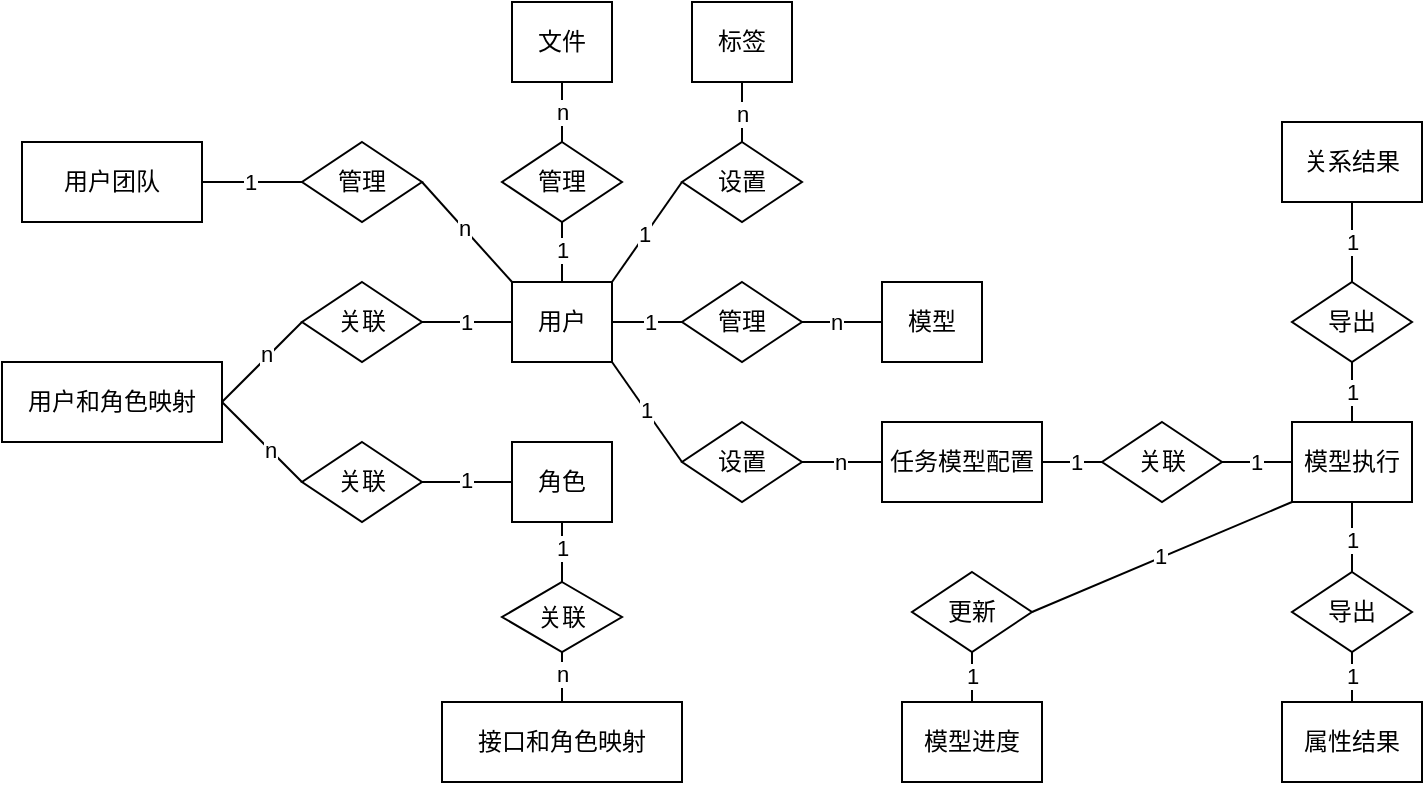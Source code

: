 <mxfile version="24.0.2" type="github">
  <diagram id="R2lEEEUBdFMjLlhIrx00" name="Page-1">
    <mxGraphModel dx="901" dy="576" grid="0" gridSize="10" guides="1" tooltips="1" connect="1" arrows="1" fold="1" page="1" pageScale="1" pageWidth="850" pageHeight="1100" math="0" shadow="0" extFonts="Permanent Marker^https://fonts.googleapis.com/css?family=Permanent+Marker">
      <root>
        <mxCell id="0" />
        <mxCell id="1" parent="0" />
        <mxCell id="DumxdfxMkPSyO-a3eqvk-1" value="模型进度" style="rounded=0;whiteSpace=wrap;html=1;" vertex="1" parent="1">
          <mxGeometry x="527" y="653" width="70" height="40" as="geometry" />
        </mxCell>
        <mxCell id="DumxdfxMkPSyO-a3eqvk-2" value="模型" style="rounded=0;whiteSpace=wrap;html=1;" vertex="1" parent="1">
          <mxGeometry x="517" y="443" width="50" height="40" as="geometry" />
        </mxCell>
        <mxCell id="DumxdfxMkPSyO-a3eqvk-4" value="模型执行" style="rounded=0;whiteSpace=wrap;html=1;" vertex="1" parent="1">
          <mxGeometry x="722" y="513" width="60" height="40" as="geometry" />
        </mxCell>
        <mxCell id="DumxdfxMkPSyO-a3eqvk-5" value="任务模型配置" style="rounded=0;whiteSpace=wrap;html=1;" vertex="1" parent="1">
          <mxGeometry x="517" y="513" width="80" height="40" as="geometry" />
        </mxCell>
        <mxCell id="DumxdfxMkPSyO-a3eqvk-6" value="关系结果" style="rounded=0;whiteSpace=wrap;html=1;" vertex="1" parent="1">
          <mxGeometry x="717" y="363" width="70" height="40" as="geometry" />
        </mxCell>
        <mxCell id="DumxdfxMkPSyO-a3eqvk-7" value="属性结果" style="rounded=0;whiteSpace=wrap;html=1;" vertex="1" parent="1">
          <mxGeometry x="717" y="653" width="70" height="40" as="geometry" />
        </mxCell>
        <mxCell id="DumxdfxMkPSyO-a3eqvk-8" value="标签" style="rounded=0;whiteSpace=wrap;html=1;" vertex="1" parent="1">
          <mxGeometry x="422" y="303" width="50" height="40" as="geometry" />
        </mxCell>
        <mxCell id="DumxdfxMkPSyO-a3eqvk-9" value="文件" style="rounded=0;whiteSpace=wrap;html=1;" vertex="1" parent="1">
          <mxGeometry x="332" y="303" width="50" height="40" as="geometry" />
        </mxCell>
        <mxCell id="DumxdfxMkPSyO-a3eqvk-10" value="用户团队" style="rounded=0;whiteSpace=wrap;html=1;" vertex="1" parent="1">
          <mxGeometry x="87" y="373" width="90" height="40" as="geometry" />
        </mxCell>
        <mxCell id="DumxdfxMkPSyO-a3eqvk-11" value="用户和角色映射" style="rounded=0;whiteSpace=wrap;html=1;" vertex="1" parent="1">
          <mxGeometry x="77" y="483" width="110" height="40" as="geometry" />
        </mxCell>
        <mxCell id="DumxdfxMkPSyO-a3eqvk-12" value="接口和角色映射" style="rounded=0;whiteSpace=wrap;html=1;" vertex="1" parent="1">
          <mxGeometry x="297" y="653" width="120" height="40" as="geometry" />
        </mxCell>
        <mxCell id="DumxdfxMkPSyO-a3eqvk-13" value="角色" style="rounded=0;whiteSpace=wrap;html=1;" vertex="1" parent="1">
          <mxGeometry x="332" y="523" width="50" height="40" as="geometry" />
        </mxCell>
        <mxCell id="DumxdfxMkPSyO-a3eqvk-14" value="用户" style="rounded=0;whiteSpace=wrap;html=1;" vertex="1" parent="1">
          <mxGeometry x="332" y="443" width="50" height="40" as="geometry" />
        </mxCell>
        <mxCell id="DumxdfxMkPSyO-a3eqvk-15" value="关联" style="rhombus;whiteSpace=wrap;html=1;" vertex="1" parent="1">
          <mxGeometry x="227" y="443" width="60" height="40" as="geometry" />
        </mxCell>
        <mxCell id="DumxdfxMkPSyO-a3eqvk-16" value="关联" style="rhombus;whiteSpace=wrap;html=1;" vertex="1" parent="1">
          <mxGeometry x="227" y="523" width="60" height="40" as="geometry" />
        </mxCell>
        <mxCell id="DumxdfxMkPSyO-a3eqvk-17" value="" style="endArrow=none;html=1;rounded=0;exitX=1;exitY=0.5;exitDx=0;exitDy=0;entryX=0;entryY=0.5;entryDx=0;entryDy=0;" edge="1" parent="1" source="DumxdfxMkPSyO-a3eqvk-11" target="DumxdfxMkPSyO-a3eqvk-15">
          <mxGeometry width="50" height="50" relative="1" as="geometry">
            <mxPoint x="377" y="533" as="sourcePoint" />
            <mxPoint x="427" y="483" as="targetPoint" />
          </mxGeometry>
        </mxCell>
        <mxCell id="DumxdfxMkPSyO-a3eqvk-56" value="n" style="edgeLabel;html=1;align=center;verticalAlign=middle;resizable=0;points=[];" vertex="1" connectable="0" parent="DumxdfxMkPSyO-a3eqvk-17">
          <mxGeometry x="0.171" y="2" relative="1" as="geometry">
            <mxPoint as="offset" />
          </mxGeometry>
        </mxCell>
        <mxCell id="DumxdfxMkPSyO-a3eqvk-18" value="" style="endArrow=none;html=1;rounded=0;exitX=1;exitY=0.5;exitDx=0;exitDy=0;entryX=0;entryY=0.5;entryDx=0;entryDy=0;" edge="1" parent="1" source="DumxdfxMkPSyO-a3eqvk-11" target="DumxdfxMkPSyO-a3eqvk-16">
          <mxGeometry width="50" height="50" relative="1" as="geometry">
            <mxPoint x="197" y="503" as="sourcePoint" />
            <mxPoint x="267" y="448" as="targetPoint" />
          </mxGeometry>
        </mxCell>
        <mxCell id="DumxdfxMkPSyO-a3eqvk-59" value="n" style="edgeLabel;html=1;align=center;verticalAlign=middle;resizable=0;points=[];" vertex="1" connectable="0" parent="DumxdfxMkPSyO-a3eqvk-18">
          <mxGeometry x="0.175" relative="1" as="geometry">
            <mxPoint as="offset" />
          </mxGeometry>
        </mxCell>
        <mxCell id="DumxdfxMkPSyO-a3eqvk-19" value="" style="endArrow=none;html=1;rounded=0;exitX=1;exitY=0.5;exitDx=0;exitDy=0;entryX=0;entryY=0.5;entryDx=0;entryDy=0;" edge="1" parent="1" source="DumxdfxMkPSyO-a3eqvk-15" target="DumxdfxMkPSyO-a3eqvk-14">
          <mxGeometry width="50" height="50" relative="1" as="geometry">
            <mxPoint x="197" y="513" as="sourcePoint" />
            <mxPoint x="267" y="448" as="targetPoint" />
          </mxGeometry>
        </mxCell>
        <mxCell id="DumxdfxMkPSyO-a3eqvk-57" value="1" style="edgeLabel;html=1;align=center;verticalAlign=middle;resizable=0;points=[];" vertex="1" connectable="0" parent="DumxdfxMkPSyO-a3eqvk-19">
          <mxGeometry x="-0.043" relative="1" as="geometry">
            <mxPoint as="offset" />
          </mxGeometry>
        </mxCell>
        <mxCell id="DumxdfxMkPSyO-a3eqvk-20" value="" style="endArrow=none;html=1;rounded=0;exitX=1;exitY=0.5;exitDx=0;exitDy=0;entryX=0;entryY=0.5;entryDx=0;entryDy=0;" edge="1" parent="1" source="DumxdfxMkPSyO-a3eqvk-16" target="DumxdfxMkPSyO-a3eqvk-13">
          <mxGeometry width="50" height="50" relative="1" as="geometry">
            <mxPoint x="377" y="448" as="sourcePoint" />
            <mxPoint x="427" y="448" as="targetPoint" />
          </mxGeometry>
        </mxCell>
        <mxCell id="DumxdfxMkPSyO-a3eqvk-60" value="1" style="edgeLabel;html=1;align=center;verticalAlign=middle;resizable=0;points=[];" vertex="1" connectable="0" parent="DumxdfxMkPSyO-a3eqvk-20">
          <mxGeometry x="-0.043" y="1" relative="1" as="geometry">
            <mxPoint as="offset" />
          </mxGeometry>
        </mxCell>
        <mxCell id="DumxdfxMkPSyO-a3eqvk-22" value="" style="endArrow=none;html=1;rounded=0;entryX=0.5;entryY=0;entryDx=0;entryDy=0;" edge="1" parent="1" source="DumxdfxMkPSyO-a3eqvk-23" target="DumxdfxMkPSyO-a3eqvk-12">
          <mxGeometry width="50" height="50" relative="1" as="geometry">
            <mxPoint x="292" y="548" as="sourcePoint" />
            <mxPoint x="342" y="548" as="targetPoint" />
          </mxGeometry>
        </mxCell>
        <mxCell id="DumxdfxMkPSyO-a3eqvk-78" value="n" style="edgeLabel;html=1;align=center;verticalAlign=middle;resizable=0;points=[];" vertex="1" connectable="0" parent="DumxdfxMkPSyO-a3eqvk-22">
          <mxGeometry x="-0.124" relative="1" as="geometry">
            <mxPoint as="offset" />
          </mxGeometry>
        </mxCell>
        <mxCell id="DumxdfxMkPSyO-a3eqvk-23" value="关联" style="rhombus;whiteSpace=wrap;html=1;" vertex="1" parent="1">
          <mxGeometry x="327" y="593" width="60" height="35" as="geometry" />
        </mxCell>
        <mxCell id="DumxdfxMkPSyO-a3eqvk-25" value="" style="endArrow=none;html=1;rounded=0;entryX=0.5;entryY=0;entryDx=0;entryDy=0;exitX=0.5;exitY=1;exitDx=0;exitDy=0;" edge="1" parent="1" source="DumxdfxMkPSyO-a3eqvk-13" target="DumxdfxMkPSyO-a3eqvk-23">
          <mxGeometry width="50" height="50" relative="1" as="geometry">
            <mxPoint x="447" y="688" as="sourcePoint" />
            <mxPoint x="447" y="713" as="targetPoint" />
          </mxGeometry>
        </mxCell>
        <mxCell id="DumxdfxMkPSyO-a3eqvk-77" value="1" style="edgeLabel;html=1;align=center;verticalAlign=middle;resizable=0;points=[];" vertex="1" connectable="0" parent="DumxdfxMkPSyO-a3eqvk-25">
          <mxGeometry x="-0.117" relative="1" as="geometry">
            <mxPoint as="offset" />
          </mxGeometry>
        </mxCell>
        <mxCell id="DumxdfxMkPSyO-a3eqvk-26" value="管理" style="rhombus;whiteSpace=wrap;html=1;" vertex="1" parent="1">
          <mxGeometry x="417" y="443" width="60" height="40" as="geometry" />
        </mxCell>
        <mxCell id="DumxdfxMkPSyO-a3eqvk-27" value="管理" style="rhombus;whiteSpace=wrap;html=1;" vertex="1" parent="1">
          <mxGeometry x="327" y="373" width="60" height="40" as="geometry" />
        </mxCell>
        <mxCell id="DumxdfxMkPSyO-a3eqvk-28" value="" style="endArrow=none;html=1;rounded=0;exitX=1;exitY=0.5;exitDx=0;exitDy=0;entryX=0;entryY=0.5;entryDx=0;entryDy=0;" edge="1" parent="1" source="DumxdfxMkPSyO-a3eqvk-14" target="DumxdfxMkPSyO-a3eqvk-26">
          <mxGeometry width="50" height="50" relative="1" as="geometry">
            <mxPoint x="407" y="493" as="sourcePoint" />
            <mxPoint x="452" y="493" as="targetPoint" />
          </mxGeometry>
        </mxCell>
        <mxCell id="DumxdfxMkPSyO-a3eqvk-65" value="1" style="edgeLabel;html=1;align=center;verticalAlign=middle;resizable=0;points=[];" vertex="1" connectable="0" parent="DumxdfxMkPSyO-a3eqvk-28">
          <mxGeometry x="0.049" relative="1" as="geometry">
            <mxPoint as="offset" />
          </mxGeometry>
        </mxCell>
        <mxCell id="DumxdfxMkPSyO-a3eqvk-29" value="" style="endArrow=none;html=1;rounded=0;exitX=1;exitY=0.5;exitDx=0;exitDy=0;entryX=0;entryY=0.5;entryDx=0;entryDy=0;" edge="1" parent="1" source="DumxdfxMkPSyO-a3eqvk-26" target="DumxdfxMkPSyO-a3eqvk-2">
          <mxGeometry width="50" height="50" relative="1" as="geometry">
            <mxPoint x="482" y="483" as="sourcePoint" />
            <mxPoint x="517" y="483" as="targetPoint" />
          </mxGeometry>
        </mxCell>
        <mxCell id="DumxdfxMkPSyO-a3eqvk-66" value="n" style="edgeLabel;html=1;align=center;verticalAlign=middle;resizable=0;points=[];" vertex="1" connectable="0" parent="DumxdfxMkPSyO-a3eqvk-29">
          <mxGeometry x="-0.153" relative="1" as="geometry">
            <mxPoint as="offset" />
          </mxGeometry>
        </mxCell>
        <mxCell id="DumxdfxMkPSyO-a3eqvk-30" value="" style="endArrow=none;html=1;rounded=0;exitX=0.5;exitY=1;exitDx=0;exitDy=0;" edge="1" parent="1" source="DumxdfxMkPSyO-a3eqvk-27" target="DumxdfxMkPSyO-a3eqvk-14">
          <mxGeometry width="50" height="50" relative="1" as="geometry">
            <mxPoint x="392" y="473" as="sourcePoint" />
            <mxPoint x="427" y="473" as="targetPoint" />
          </mxGeometry>
        </mxCell>
        <mxCell id="DumxdfxMkPSyO-a3eqvk-61" value="1" style="edgeLabel;html=1;align=center;verticalAlign=middle;resizable=0;points=[];" vertex="1" connectable="0" parent="DumxdfxMkPSyO-a3eqvk-30">
          <mxGeometry x="-0.063" relative="1" as="geometry">
            <mxPoint as="offset" />
          </mxGeometry>
        </mxCell>
        <mxCell id="DumxdfxMkPSyO-a3eqvk-31" value="" style="endArrow=none;html=1;rounded=0;exitX=0.5;exitY=1;exitDx=0;exitDy=0;entryX=0.5;entryY=0;entryDx=0;entryDy=0;" edge="1" parent="1" source="DumxdfxMkPSyO-a3eqvk-9" target="DumxdfxMkPSyO-a3eqvk-27">
          <mxGeometry width="50" height="50" relative="1" as="geometry">
            <mxPoint x="367" y="423" as="sourcePoint" />
            <mxPoint x="357" y="383" as="targetPoint" />
          </mxGeometry>
        </mxCell>
        <mxCell id="DumxdfxMkPSyO-a3eqvk-62" value="n" style="edgeLabel;html=1;align=center;verticalAlign=middle;resizable=0;points=[];" vertex="1" connectable="0" parent="DumxdfxMkPSyO-a3eqvk-31">
          <mxGeometry x="-0.009" relative="1" as="geometry">
            <mxPoint as="offset" />
          </mxGeometry>
        </mxCell>
        <mxCell id="DumxdfxMkPSyO-a3eqvk-32" value="设置" style="rhombus;whiteSpace=wrap;html=1;" vertex="1" parent="1">
          <mxGeometry x="417" y="373" width="60" height="40" as="geometry" />
        </mxCell>
        <mxCell id="DumxdfxMkPSyO-a3eqvk-33" value="" style="endArrow=none;html=1;rounded=0;exitX=0;exitY=0.5;exitDx=0;exitDy=0;entryX=1;entryY=0;entryDx=0;entryDy=0;" edge="1" parent="1" source="DumxdfxMkPSyO-a3eqvk-32" target="DumxdfxMkPSyO-a3eqvk-14">
          <mxGeometry width="50" height="50" relative="1" as="geometry">
            <mxPoint x="367" y="423" as="sourcePoint" />
            <mxPoint x="367" y="453" as="targetPoint" />
          </mxGeometry>
        </mxCell>
        <mxCell id="DumxdfxMkPSyO-a3eqvk-63" value="1" style="edgeLabel;html=1;align=center;verticalAlign=middle;resizable=0;points=[];" vertex="1" connectable="0" parent="DumxdfxMkPSyO-a3eqvk-33">
          <mxGeometry x="0.05" y="-1" relative="1" as="geometry">
            <mxPoint as="offset" />
          </mxGeometry>
        </mxCell>
        <mxCell id="DumxdfxMkPSyO-a3eqvk-34" value="" style="endArrow=none;html=1;rounded=0;exitX=0.5;exitY=1;exitDx=0;exitDy=0;entryX=0.5;entryY=0;entryDx=0;entryDy=0;" edge="1" parent="1" source="DumxdfxMkPSyO-a3eqvk-8" target="DumxdfxMkPSyO-a3eqvk-32">
          <mxGeometry width="50" height="50" relative="1" as="geometry">
            <mxPoint x="367" y="353" as="sourcePoint" />
            <mxPoint x="367" y="383" as="targetPoint" />
          </mxGeometry>
        </mxCell>
        <mxCell id="DumxdfxMkPSyO-a3eqvk-64" value="n" style="edgeLabel;html=1;align=center;verticalAlign=middle;resizable=0;points=[];" vertex="1" connectable="0" parent="DumxdfxMkPSyO-a3eqvk-34">
          <mxGeometry x="0.027" relative="1" as="geometry">
            <mxPoint as="offset" />
          </mxGeometry>
        </mxCell>
        <mxCell id="DumxdfxMkPSyO-a3eqvk-35" value="" style="endArrow=none;html=1;rounded=0;entryX=1;entryY=1;entryDx=0;entryDy=0;exitX=0;exitY=0.5;exitDx=0;exitDy=0;" edge="1" parent="1" source="DumxdfxMkPSyO-a3eqvk-36" target="DumxdfxMkPSyO-a3eqvk-14">
          <mxGeometry width="50" height="50" relative="1" as="geometry">
            <mxPoint x="447" y="533" as="sourcePoint" />
            <mxPoint x="387" y="483" as="targetPoint" />
          </mxGeometry>
        </mxCell>
        <mxCell id="DumxdfxMkPSyO-a3eqvk-67" value="1" style="edgeLabel;html=1;align=center;verticalAlign=middle;resizable=0;points=[];" vertex="1" connectable="0" parent="DumxdfxMkPSyO-a3eqvk-35">
          <mxGeometry x="0.047" relative="1" as="geometry">
            <mxPoint as="offset" />
          </mxGeometry>
        </mxCell>
        <mxCell id="DumxdfxMkPSyO-a3eqvk-36" value="设置" style="rhombus;whiteSpace=wrap;html=1;" vertex="1" parent="1">
          <mxGeometry x="417" y="513" width="60" height="40" as="geometry" />
        </mxCell>
        <mxCell id="DumxdfxMkPSyO-a3eqvk-37" value="" style="endArrow=none;html=1;rounded=0;exitX=1;exitY=0.5;exitDx=0;exitDy=0;entryX=0;entryY=0.5;entryDx=0;entryDy=0;" edge="1" parent="1" source="DumxdfxMkPSyO-a3eqvk-36" target="DumxdfxMkPSyO-a3eqvk-5">
          <mxGeometry width="50" height="50" relative="1" as="geometry">
            <mxPoint x="487" y="473" as="sourcePoint" />
            <mxPoint x="527" y="473" as="targetPoint" />
          </mxGeometry>
        </mxCell>
        <mxCell id="DumxdfxMkPSyO-a3eqvk-68" value="n" style="edgeLabel;html=1;align=center;verticalAlign=middle;resizable=0;points=[];" vertex="1" connectable="0" parent="DumxdfxMkPSyO-a3eqvk-37">
          <mxGeometry x="-0.077" relative="1" as="geometry">
            <mxPoint as="offset" />
          </mxGeometry>
        </mxCell>
        <mxCell id="DumxdfxMkPSyO-a3eqvk-38" value="更新" style="rhombus;whiteSpace=wrap;html=1;" vertex="1" parent="1">
          <mxGeometry x="532" y="588" width="60" height="40" as="geometry" />
        </mxCell>
        <mxCell id="DumxdfxMkPSyO-a3eqvk-39" value="导出" style="rhombus;whiteSpace=wrap;html=1;" vertex="1" parent="1">
          <mxGeometry x="722" y="588" width="60" height="40" as="geometry" />
        </mxCell>
        <mxCell id="DumxdfxMkPSyO-a3eqvk-40" value="导出" style="rhombus;whiteSpace=wrap;html=1;" vertex="1" parent="1">
          <mxGeometry x="722" y="443" width="60" height="40" as="geometry" />
        </mxCell>
        <mxCell id="DumxdfxMkPSyO-a3eqvk-41" value="" style="endArrow=none;html=1;rounded=0;exitX=0.5;exitY=1;exitDx=0;exitDy=0;entryX=0.5;entryY=0;entryDx=0;entryDy=0;" edge="1" parent="1" source="DumxdfxMkPSyO-a3eqvk-39" target="DumxdfxMkPSyO-a3eqvk-7">
          <mxGeometry width="50" height="50" relative="1" as="geometry">
            <mxPoint x="832" y="633" as="sourcePoint" />
            <mxPoint x="872" y="633" as="targetPoint" />
          </mxGeometry>
        </mxCell>
        <mxCell id="DumxdfxMkPSyO-a3eqvk-74" value="1" style="edgeLabel;html=1;align=center;verticalAlign=middle;resizable=0;points=[];" vertex="1" connectable="0" parent="DumxdfxMkPSyO-a3eqvk-41">
          <mxGeometry x="-0.076" relative="1" as="geometry">
            <mxPoint as="offset" />
          </mxGeometry>
        </mxCell>
        <mxCell id="DumxdfxMkPSyO-a3eqvk-42" value="" style="endArrow=none;html=1;rounded=0;exitX=0.5;exitY=0;exitDx=0;exitDy=0;entryX=0.5;entryY=1;entryDx=0;entryDy=0;" edge="1" parent="1" source="DumxdfxMkPSyO-a3eqvk-39" target="DumxdfxMkPSyO-a3eqvk-4">
          <mxGeometry width="50" height="50" relative="1" as="geometry">
            <mxPoint x="562" y="483" as="sourcePoint" />
            <mxPoint x="602" y="483" as="targetPoint" />
          </mxGeometry>
        </mxCell>
        <mxCell id="DumxdfxMkPSyO-a3eqvk-73" value="1" style="edgeLabel;html=1;align=center;verticalAlign=middle;resizable=0;points=[];" vertex="1" connectable="0" parent="DumxdfxMkPSyO-a3eqvk-42">
          <mxGeometry x="-0.043" relative="1" as="geometry">
            <mxPoint as="offset" />
          </mxGeometry>
        </mxCell>
        <mxCell id="DumxdfxMkPSyO-a3eqvk-43" value="" style="endArrow=none;html=1;rounded=0;entryX=0.5;entryY=1;entryDx=0;entryDy=0;" edge="1" parent="1" source="DumxdfxMkPSyO-a3eqvk-4" target="DumxdfxMkPSyO-a3eqvk-40">
          <mxGeometry width="50" height="50" relative="1" as="geometry">
            <mxPoint x="572" y="493" as="sourcePoint" />
            <mxPoint x="612" y="493" as="targetPoint" />
          </mxGeometry>
        </mxCell>
        <mxCell id="DumxdfxMkPSyO-a3eqvk-71" value="1" style="edgeLabel;html=1;align=center;verticalAlign=middle;resizable=0;points=[];" vertex="1" connectable="0" parent="DumxdfxMkPSyO-a3eqvk-43">
          <mxGeometry x="-0.003" relative="1" as="geometry">
            <mxPoint as="offset" />
          </mxGeometry>
        </mxCell>
        <mxCell id="DumxdfxMkPSyO-a3eqvk-44" value="" style="endArrow=none;html=1;rounded=0;entryX=0.5;entryY=1;entryDx=0;entryDy=0;" edge="1" parent="1" source="DumxdfxMkPSyO-a3eqvk-40" target="DumxdfxMkPSyO-a3eqvk-6">
          <mxGeometry width="50" height="50" relative="1" as="geometry">
            <mxPoint x="582" y="503" as="sourcePoint" />
            <mxPoint x="622" y="503" as="targetPoint" />
          </mxGeometry>
        </mxCell>
        <mxCell id="DumxdfxMkPSyO-a3eqvk-72" value="1" style="edgeLabel;html=1;align=center;verticalAlign=middle;resizable=0;points=[];" vertex="1" connectable="0" parent="DumxdfxMkPSyO-a3eqvk-44">
          <mxGeometry x="0.003" relative="1" as="geometry">
            <mxPoint as="offset" />
          </mxGeometry>
        </mxCell>
        <mxCell id="DumxdfxMkPSyO-a3eqvk-45" value="" style="endArrow=none;html=1;rounded=0;exitX=1;exitY=0.5;exitDx=0;exitDy=0;entryX=0;entryY=1;entryDx=0;entryDy=0;" edge="1" parent="1" source="DumxdfxMkPSyO-a3eqvk-38" target="DumxdfxMkPSyO-a3eqvk-4">
          <mxGeometry width="50" height="50" relative="1" as="geometry">
            <mxPoint x="697" y="598" as="sourcePoint" />
            <mxPoint x="697" y="563" as="targetPoint" />
          </mxGeometry>
        </mxCell>
        <mxCell id="DumxdfxMkPSyO-a3eqvk-75" value="1" style="edgeLabel;html=1;align=center;verticalAlign=middle;resizable=0;points=[];" vertex="1" connectable="0" parent="DumxdfxMkPSyO-a3eqvk-45">
          <mxGeometry x="-0.012" y="1" relative="1" as="geometry">
            <mxPoint as="offset" />
          </mxGeometry>
        </mxCell>
        <mxCell id="DumxdfxMkPSyO-a3eqvk-46" value="" style="endArrow=none;html=1;rounded=0;exitX=0.5;exitY=0;exitDx=0;exitDy=0;entryX=0.5;entryY=1;entryDx=0;entryDy=0;" edge="1" parent="1" source="DumxdfxMkPSyO-a3eqvk-1" target="DumxdfxMkPSyO-a3eqvk-38">
          <mxGeometry width="50" height="50" relative="1" as="geometry">
            <mxPoint x="622" y="613" as="sourcePoint" />
            <mxPoint x="667" y="563" as="targetPoint" />
          </mxGeometry>
        </mxCell>
        <mxCell id="DumxdfxMkPSyO-a3eqvk-76" value="1" style="edgeLabel;html=1;align=center;verticalAlign=middle;resizable=0;points=[];" vertex="1" connectable="0" parent="DumxdfxMkPSyO-a3eqvk-46">
          <mxGeometry x="0.046" relative="1" as="geometry">
            <mxPoint as="offset" />
          </mxGeometry>
        </mxCell>
        <mxCell id="DumxdfxMkPSyO-a3eqvk-47" value="关联" style="rhombus;whiteSpace=wrap;html=1;" vertex="1" parent="1">
          <mxGeometry x="627" y="513" width="60" height="40" as="geometry" />
        </mxCell>
        <mxCell id="DumxdfxMkPSyO-a3eqvk-48" value="" style="endArrow=none;html=1;rounded=0;entryX=1;entryY=0.5;entryDx=0;entryDy=0;exitX=0;exitY=0.5;exitDx=0;exitDy=0;" edge="1" parent="1" source="DumxdfxMkPSyO-a3eqvk-47" target="DumxdfxMkPSyO-a3eqvk-5">
          <mxGeometry width="50" height="50" relative="1" as="geometry">
            <mxPoint x="762" y="453" as="sourcePoint" />
            <mxPoint x="762" y="413" as="targetPoint" />
          </mxGeometry>
        </mxCell>
        <mxCell id="DumxdfxMkPSyO-a3eqvk-69" value="1" style="edgeLabel;html=1;align=center;verticalAlign=middle;resizable=0;points=[];" vertex="1" connectable="0" parent="DumxdfxMkPSyO-a3eqvk-48">
          <mxGeometry x="-0.104" relative="1" as="geometry">
            <mxPoint as="offset" />
          </mxGeometry>
        </mxCell>
        <mxCell id="DumxdfxMkPSyO-a3eqvk-49" value="" style="endArrow=none;html=1;rounded=0;exitX=0;exitY=0.5;exitDx=0;exitDy=0;" edge="1" parent="1" source="DumxdfxMkPSyO-a3eqvk-4">
          <mxGeometry width="50" height="50" relative="1" as="geometry">
            <mxPoint x="637" y="543" as="sourcePoint" />
            <mxPoint x="687" y="533" as="targetPoint" />
          </mxGeometry>
        </mxCell>
        <mxCell id="DumxdfxMkPSyO-a3eqvk-70" value="1" style="edgeLabel;html=1;align=center;verticalAlign=middle;resizable=0;points=[];" vertex="1" connectable="0" parent="DumxdfxMkPSyO-a3eqvk-49">
          <mxGeometry x="0.021" relative="1" as="geometry">
            <mxPoint as="offset" />
          </mxGeometry>
        </mxCell>
        <mxCell id="DumxdfxMkPSyO-a3eqvk-50" value="管理" style="rhombus;whiteSpace=wrap;html=1;" vertex="1" parent="1">
          <mxGeometry x="227" y="373" width="60" height="40" as="geometry" />
        </mxCell>
        <mxCell id="DumxdfxMkPSyO-a3eqvk-52" value="" style="endArrow=none;html=1;rounded=0;entryX=1;entryY=0.5;entryDx=0;entryDy=0;exitX=0;exitY=0.5;exitDx=0;exitDy=0;" edge="1" parent="1" source="DumxdfxMkPSyO-a3eqvk-50" target="DumxdfxMkPSyO-a3eqvk-10">
          <mxGeometry width="50" height="50" relative="1" as="geometry">
            <mxPoint x="367" y="573" as="sourcePoint" />
            <mxPoint x="367" y="603" as="targetPoint" />
          </mxGeometry>
        </mxCell>
        <mxCell id="DumxdfxMkPSyO-a3eqvk-54" value="1" style="edgeLabel;html=1;align=center;verticalAlign=middle;resizable=0;points=[];" vertex="1" connectable="0" parent="DumxdfxMkPSyO-a3eqvk-52">
          <mxGeometry x="0.046" relative="1" as="geometry">
            <mxPoint as="offset" />
          </mxGeometry>
        </mxCell>
        <mxCell id="DumxdfxMkPSyO-a3eqvk-53" value="" style="endArrow=none;html=1;rounded=0;exitX=0;exitY=0;exitDx=0;exitDy=0;" edge="1" parent="1" source="DumxdfxMkPSyO-a3eqvk-14">
          <mxGeometry width="50" height="50" relative="1" as="geometry">
            <mxPoint x="142" y="613" as="sourcePoint" />
            <mxPoint x="287" y="393" as="targetPoint" />
          </mxGeometry>
        </mxCell>
        <mxCell id="DumxdfxMkPSyO-a3eqvk-55" value="n" style="edgeLabel;html=1;align=center;verticalAlign=middle;resizable=0;points=[];" vertex="1" connectable="0" parent="DumxdfxMkPSyO-a3eqvk-53">
          <mxGeometry x="0.075" relative="1" as="geometry">
            <mxPoint as="offset" />
          </mxGeometry>
        </mxCell>
      </root>
    </mxGraphModel>
  </diagram>
</mxfile>
